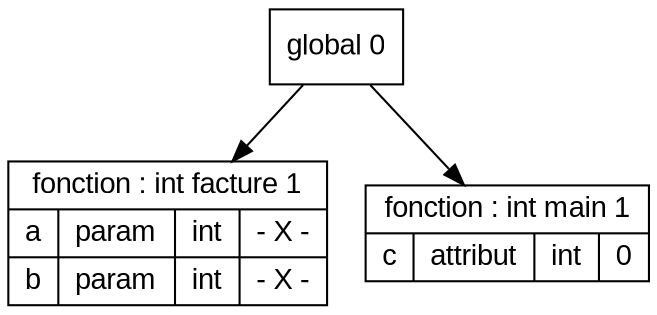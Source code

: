 digraph "tds"{

	node [fontname="Arial"];

	N1 [shape=record label="{ fonction : int facture 1
	| { a | param | int | - X - }
	| { b | param | int | - X - }
	}"];

	N2 [shape=record label="{ fonction : int main 1
	| { c | attribut | int | 0 }
	}"];

	N0 [shape=record label="{ global 0
	}"];


	N0 -> N1; 
	N0 -> N2; 
}
